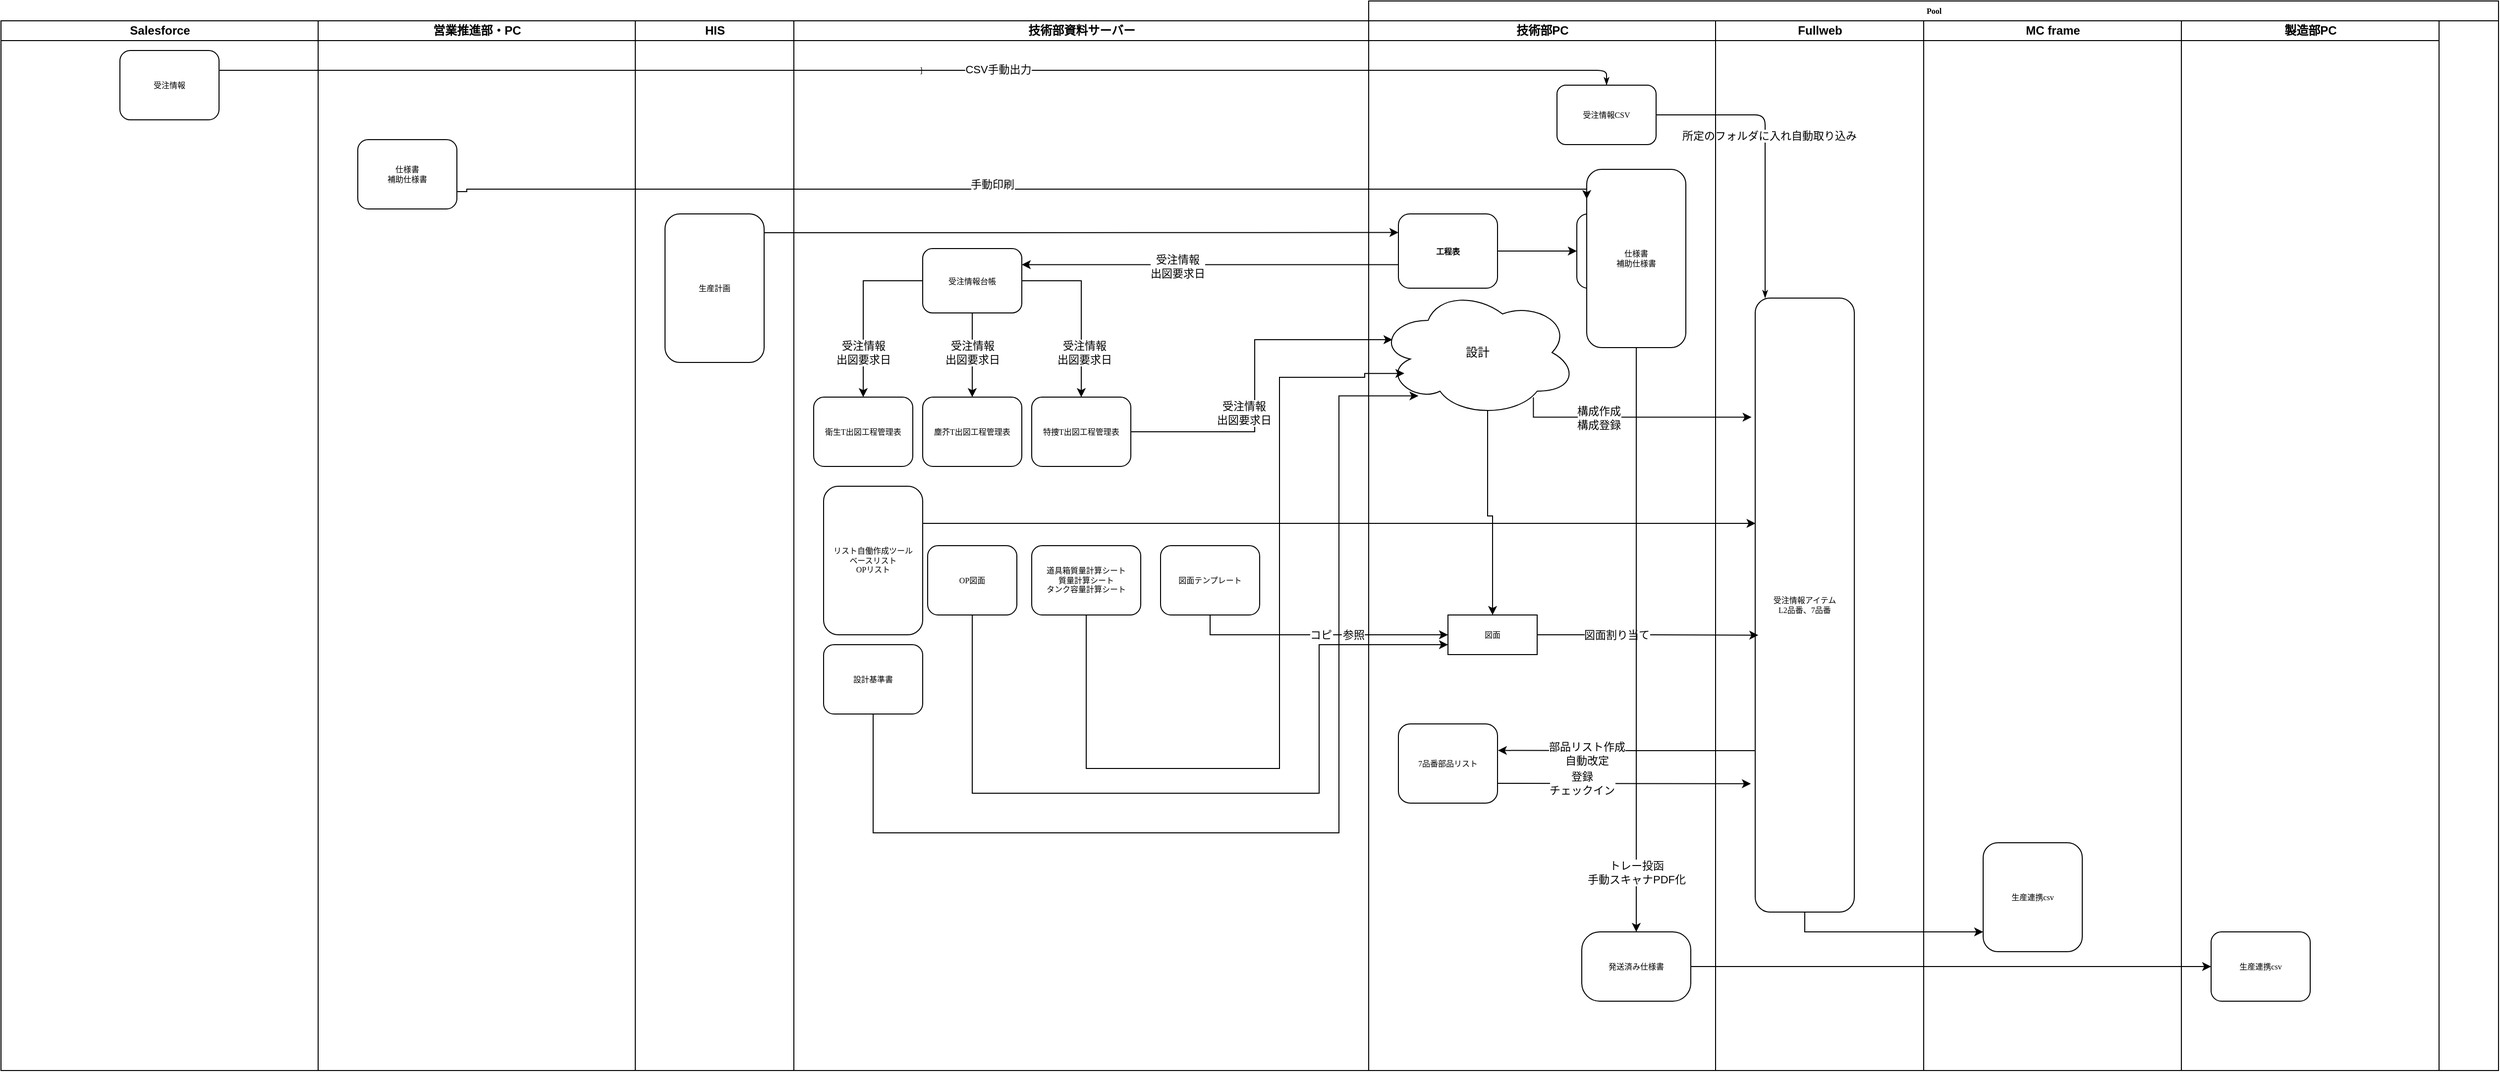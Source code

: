 <mxfile version="13.3.5" type="github" pages="2">
  <diagram name="Page-1" id="74e2e168-ea6b-b213-b513-2b3c1d86103e">
    <mxGraphModel dx="3964" dy="1194" grid="1" gridSize="10" guides="1" tooltips="1" connect="1" arrows="1" fold="1" page="1" pageScale="1" pageWidth="1100" pageHeight="850" background="#ffffff" math="0" shadow="0">
      <root>
        <mxCell id="0" />
        <mxCell id="1" parent="0" />
        <mxCell id="77e6c97f196da883-1" value="Pool" style="swimlane;html=1;childLayout=stackLayout;startSize=20;rounded=0;shadow=0;labelBackgroundColor=none;strokeWidth=1;fontFamily=Verdana;fontSize=8;align=center;" parent="1" vertex="1">
          <mxGeometry x="70" y="40" width="1140" height="1080" as="geometry" />
        </mxCell>
        <mxCell id="77e6c97f196da883-2" value="技術部PC" style="swimlane;html=1;startSize=20;" parent="77e6c97f196da883-1" vertex="1">
          <mxGeometry y="20" width="350" height="1060" as="geometry" />
        </mxCell>
        <mxCell id="Ugqpc6ZwJGnmmXGpq85y-16" style="edgeStyle=orthogonalEdgeStyle;rounded=0;orthogonalLoop=1;jettySize=auto;html=1;entryX=0.5;entryY=0;entryDx=0;entryDy=0;exitX=0.55;exitY=0.95;exitDx=0;exitDy=0;exitPerimeter=0;" edge="1" parent="77e6c97f196da883-2" source="E8Ld2rmWnYgeLToWw6Kh-31" target="E8Ld2rmWnYgeLToWw6Kh-15">
          <mxGeometry relative="1" as="geometry" />
        </mxCell>
        <mxCell id="Ugqpc6ZwJGnmmXGpq85y-61" value="" style="edgeStyle=orthogonalEdgeStyle;rounded=0;orthogonalLoop=1;jettySize=auto;html=1;" edge="1" parent="77e6c97f196da883-2" source="Ugqpc6ZwJGnmmXGpq85y-26" target="Ugqpc6ZwJGnmmXGpq85y-60">
          <mxGeometry relative="1" as="geometry" />
        </mxCell>
        <mxCell id="Ugqpc6ZwJGnmmXGpq85y-26" value="工程表" style="rounded=1;whiteSpace=wrap;html=1;shadow=0;labelBackgroundColor=none;strokeWidth=1;fontFamily=Verdana;fontSize=8;align=center;fontStyle=1" vertex="1" parent="77e6c97f196da883-2">
          <mxGeometry x="30" y="195" width="100" height="75" as="geometry" />
        </mxCell>
        <mxCell id="Ugqpc6ZwJGnmmXGpq85y-60" value="工程表" style="rounded=1;whiteSpace=wrap;html=1;shadow=0;labelBackgroundColor=none;strokeWidth=1;fontFamily=Verdana;fontSize=8;align=center;fontStyle=1" vertex="1" parent="77e6c97f196da883-2">
          <mxGeometry x="210" y="195" width="100" height="75" as="geometry" />
        </mxCell>
        <mxCell id="77e6c97f196da883-17" value="&lt;div&gt;7品番部品リスト&lt;/div&gt;" style="rounded=1;whiteSpace=wrap;html=1;shadow=0;labelBackgroundColor=none;strokeWidth=1;fontFamily=Verdana;fontSize=8;align=center;" parent="77e6c97f196da883-2" vertex="1">
          <mxGeometry x="30" y="710" width="100" height="80" as="geometry" />
        </mxCell>
        <mxCell id="E8Ld2rmWnYgeLToWw6Kh-31" value="設計" style="ellipse;shape=cloud;whiteSpace=wrap;html=1;" parent="77e6c97f196da883-2" vertex="1">
          <mxGeometry x="10" y="270" width="200" height="130" as="geometry" />
        </mxCell>
        <mxCell id="E8Ld2rmWnYgeLToWw6Kh-15" value="図面" style="rounded=1;whiteSpace=wrap;html=1;shadow=0;labelBackgroundColor=none;strokeWidth=1;fontFamily=Verdana;fontSize=8;align=center;arcSize=0;" parent="77e6c97f196da883-2" vertex="1">
          <mxGeometry x="80" y="600" width="90" height="40" as="geometry" />
        </mxCell>
        <mxCell id="77e6c97f196da883-11" value="受注情報CSV" style="rounded=1;whiteSpace=wrap;html=1;shadow=0;labelBackgroundColor=none;strokeWidth=1;fontFamily=Verdana;fontSize=8;align=center;" parent="77e6c97f196da883-2" vertex="1">
          <mxGeometry x="190" y="65" width="100" height="60" as="geometry" />
        </mxCell>
        <mxCell id="77e6c97f196da883-8" value="&lt;div&gt;仕様書&lt;/div&gt;&lt;div&gt;補助仕様書&lt;br&gt;&lt;/div&gt;" style="rounded=1;whiteSpace=wrap;html=1;shadow=0;labelBackgroundColor=none;strokeWidth=1;fontFamily=Verdana;fontSize=8;align=center;" parent="77e6c97f196da883-2" vertex="1">
          <mxGeometry x="220" y="150" width="100" height="180" as="geometry" />
        </mxCell>
        <mxCell id="77e6c97f196da883-27" style="edgeStyle=orthogonalEdgeStyle;rounded=1;html=1;labelBackgroundColor=none;startArrow=none;startFill=0;startSize=5;endArrow=classicThin;endFill=1;endSize=5;jettySize=auto;orthogonalLoop=1;strokeWidth=1;fontFamily=Verdana;fontSize=8" parent="77e6c97f196da883-1" source="77e6c97f196da883-11" target="77e6c97f196da883-9" edge="1">
          <mxGeometry relative="1" as="geometry">
            <Array as="points">
              <mxPoint x="400" y="115" />
            </Array>
          </mxGeometry>
        </mxCell>
        <mxCell id="E8Ld2rmWnYgeLToWw6Kh-10" value="所定のフォルダに入れ自動取り込み" style="edgeLabel;html=1;align=center;verticalAlign=middle;resizable=0;points=[];" parent="77e6c97f196da883-27" vertex="1" connectable="0">
          <mxGeometry x="-0.115" y="4" relative="1" as="geometry">
            <mxPoint as="offset" />
          </mxGeometry>
        </mxCell>
        <mxCell id="77e6c97f196da883-4" value="Fullweb" style="swimlane;html=1;startSize=20;" parent="77e6c97f196da883-1" vertex="1">
          <mxGeometry x="350" y="20" width="210" height="1060" as="geometry" />
        </mxCell>
        <mxCell id="77e6c97f196da883-9" value="&lt;div&gt;受注情報アイテム&lt;/div&gt;&lt;div&gt;L2品番、7品番&lt;/div&gt;" style="rounded=1;whiteSpace=wrap;html=1;shadow=0;labelBackgroundColor=none;strokeWidth=1;fontFamily=Verdana;fontSize=8;align=center;" parent="77e6c97f196da883-4" vertex="1">
          <mxGeometry x="40" y="280" width="100" height="620" as="geometry" />
        </mxCell>
        <mxCell id="E8Ld2rmWnYgeLToWw6Kh-24" value="" style="endArrow=classic;html=1;exitX=1;exitY=0.75;exitDx=0;exitDy=0;entryX=-0.044;entryY=0.791;entryDx=0;entryDy=0;entryPerimeter=0;" parent="77e6c97f196da883-1" source="77e6c97f196da883-17" target="77e6c97f196da883-9" edge="1">
          <mxGeometry width="50" height="50" relative="1" as="geometry">
            <mxPoint x="430" y="420" as="sourcePoint" />
            <mxPoint x="480" y="370" as="targetPoint" />
          </mxGeometry>
        </mxCell>
        <mxCell id="E8Ld2rmWnYgeLToWw6Kh-27" value="&lt;div&gt;登録&lt;/div&gt;&lt;div&gt;チェックイン&lt;/div&gt;" style="edgeLabel;html=1;align=center;verticalAlign=middle;resizable=0;points=[];" parent="E8Ld2rmWnYgeLToWw6Kh-24" vertex="1" connectable="0">
          <mxGeometry x="-0.15" y="3" relative="1" as="geometry">
            <mxPoint x="-23.97" y="2.82" as="offset" />
          </mxGeometry>
        </mxCell>
        <mxCell id="p1iKcBUjnyRXAquPlpA9-4" value="" style="edgeStyle=orthogonalEdgeStyle;rounded=0;orthogonalLoop=1;jettySize=auto;html=1;" parent="77e6c97f196da883-1" source="77e6c97f196da883-9" target="p1iKcBUjnyRXAquPlpA9-3" edge="1">
          <mxGeometry relative="1" as="geometry">
            <Array as="points">
              <mxPoint x="440" y="940" />
            </Array>
          </mxGeometry>
        </mxCell>
        <mxCell id="Ugqpc6ZwJGnmmXGpq85y-49" style="edgeStyle=orthogonalEdgeStyle;rounded=0;orthogonalLoop=1;jettySize=auto;html=1;entryX=0.031;entryY=0.549;entryDx=0;entryDy=0;entryPerimeter=0;" edge="1" parent="77e6c97f196da883-1" source="E8Ld2rmWnYgeLToWw6Kh-15" target="77e6c97f196da883-9">
          <mxGeometry relative="1" as="geometry" />
        </mxCell>
        <mxCell id="Ugqpc6ZwJGnmmXGpq85y-50" value="図面割り当て" style="edgeLabel;html=1;align=center;verticalAlign=middle;resizable=0;points=[];" vertex="1" connectable="0" parent="Ugqpc6ZwJGnmmXGpq85y-49">
          <mxGeometry x="-0.639" y="1" relative="1" as="geometry">
            <mxPoint x="39.44" y="1.01" as="offset" />
          </mxGeometry>
        </mxCell>
        <mxCell id="77e6c97f196da883-6" value="MC frame" style="swimlane;html=1;startSize=20;" parent="77e6c97f196da883-1" vertex="1">
          <mxGeometry x="560" y="20" width="260" height="1060" as="geometry" />
        </mxCell>
        <mxCell id="p1iKcBUjnyRXAquPlpA9-3" value="生産連携csv" style="rounded=1;whiteSpace=wrap;html=1;shadow=0;labelBackgroundColor=none;strokeWidth=1;fontFamily=Verdana;fontSize=8;align=center;" parent="77e6c97f196da883-6" vertex="1">
          <mxGeometry x="60" y="830" width="100" height="110" as="geometry" />
        </mxCell>
        <mxCell id="Ugqpc6ZwJGnmmXGpq85y-51" value="製造部PC" style="swimlane;html=1;startSize=20;" vertex="1" parent="77e6c97f196da883-1">
          <mxGeometry x="820" y="20" width="260" height="1060" as="geometry" />
        </mxCell>
        <mxCell id="Ugqpc6ZwJGnmmXGpq85y-52" value="生産連携csv" style="rounded=1;whiteSpace=wrap;html=1;shadow=0;labelBackgroundColor=none;strokeWidth=1;fontFamily=Verdana;fontSize=8;align=center;" vertex="1" parent="Ugqpc6ZwJGnmmXGpq85y-51">
          <mxGeometry x="30" y="920" width="100" height="70" as="geometry" />
        </mxCell>
        <mxCell id="Ugqpc6ZwJGnmmXGpq85y-54" style="edgeStyle=orthogonalEdgeStyle;rounded=0;orthogonalLoop=1;jettySize=auto;html=1;entryX=1.004;entryY=0.335;entryDx=0;entryDy=0;entryPerimeter=0;" edge="1" parent="77e6c97f196da883-1" source="77e6c97f196da883-9" target="77e6c97f196da883-17">
          <mxGeometry relative="1" as="geometry">
            <Array as="points">
              <mxPoint x="320" y="757" />
              <mxPoint x="320" y="757" />
            </Array>
          </mxGeometry>
        </mxCell>
        <mxCell id="Ugqpc6ZwJGnmmXGpq85y-55" value="&lt;div&gt;部品リスト作成&lt;/div&gt;&lt;div&gt;自動改定&lt;br&gt;&lt;/div&gt;" style="edgeLabel;html=1;align=center;verticalAlign=middle;resizable=0;points=[];" vertex="1" connectable="0" parent="Ugqpc6ZwJGnmmXGpq85y-54">
          <mxGeometry x="-0.312" y="-4" relative="1" as="geometry">
            <mxPoint x="-81.04" y="7.02" as="offset" />
          </mxGeometry>
        </mxCell>
        <mxCell id="Ugqpc6ZwJGnmmXGpq85y-56" style="edgeStyle=orthogonalEdgeStyle;rounded=0;orthogonalLoop=1;jettySize=auto;html=1;entryX=-0.037;entryY=0.194;entryDx=0;entryDy=0;entryPerimeter=0;exitX=0.781;exitY=0.848;exitDx=0;exitDy=0;exitPerimeter=0;" edge="1" parent="77e6c97f196da883-1" source="E8Ld2rmWnYgeLToWw6Kh-31" target="77e6c97f196da883-9">
          <mxGeometry relative="1" as="geometry">
            <Array as="points">
              <mxPoint x="166" y="420" />
            </Array>
          </mxGeometry>
        </mxCell>
        <mxCell id="Ugqpc6ZwJGnmmXGpq85y-57" value="&lt;div&gt;構成作成&lt;/div&gt;&lt;div&gt;構成登録&lt;/div&gt;" style="edgeLabel;html=1;align=center;verticalAlign=middle;resizable=0;points=[];" vertex="1" connectable="0" parent="Ugqpc6ZwJGnmmXGpq85y-56">
          <mxGeometry x="-0.287" relative="1" as="geometry">
            <mxPoint as="offset" />
          </mxGeometry>
        </mxCell>
        <mxCell id="D857qXIC6jP6g0GyQBFi-2" value="技術部資料サーバー" style="swimlane;html=1;startSize=20;" parent="1" vertex="1">
          <mxGeometry x="-510" y="60" width="580" height="1060" as="geometry" />
        </mxCell>
        <mxCell id="D857qXIC6jP6g0GyQBFi-21" value="道具箱質量計算シート&lt;br&gt;質量計算シート&lt;br&gt;タンク容量計算シート&lt;br&gt;" style="rounded=1;whiteSpace=wrap;html=1;shadow=0;labelBackgroundColor=none;strokeWidth=1;fontFamily=Verdana;fontSize=8;align=center;direction=west;" parent="D857qXIC6jP6g0GyQBFi-2" vertex="1">
          <mxGeometry x="240" y="530" width="110" height="70" as="geometry" />
        </mxCell>
        <mxCell id="E8Ld2rmWnYgeLToWw6Kh-28" value="&lt;div&gt;リスト自働作成ツール&lt;/div&gt;&lt;div&gt;ベースリスト&lt;/div&gt;&lt;div&gt;OPリスト&lt;br&gt;&lt;/div&gt;" style="rounded=1;whiteSpace=wrap;html=1;shadow=0;labelBackgroundColor=none;strokeWidth=1;fontFamily=Verdana;fontSize=8;align=center;" parent="D857qXIC6jP6g0GyQBFi-2" vertex="1">
          <mxGeometry x="30" y="470" width="100" height="150" as="geometry" />
        </mxCell>
        <mxCell id="D857qXIC6jP6g0GyQBFi-19" value="図面テンプレート" style="rounded=1;whiteSpace=wrap;html=1;shadow=0;labelBackgroundColor=none;strokeWidth=1;fontFamily=Verdana;fontSize=8;align=center;" parent="D857qXIC6jP6g0GyQBFi-2" vertex="1">
          <mxGeometry x="370" y="530" width="100" height="70" as="geometry" />
        </mxCell>
        <mxCell id="Ugqpc6ZwJGnmmXGpq85y-24" value="衛生T出図工程管理表" style="rounded=1;whiteSpace=wrap;html=1;shadow=0;labelBackgroundColor=none;strokeWidth=1;fontFamily=Verdana;fontSize=8;align=center;" vertex="1" parent="D857qXIC6jP6g0GyQBFi-2">
          <mxGeometry x="20" y="380" width="100" height="70" as="geometry" />
        </mxCell>
        <mxCell id="Ugqpc6ZwJGnmmXGpq85y-29" value="塵芥T出図工程管理表" style="rounded=1;whiteSpace=wrap;html=1;shadow=0;labelBackgroundColor=none;strokeWidth=1;fontFamily=Verdana;fontSize=8;align=center;fontStyle=0" vertex="1" parent="D857qXIC6jP6g0GyQBFi-2">
          <mxGeometry x="130" y="380" width="100" height="70" as="geometry" />
        </mxCell>
        <mxCell id="Ugqpc6ZwJGnmmXGpq85y-37" style="edgeStyle=orthogonalEdgeStyle;rounded=0;orthogonalLoop=1;jettySize=auto;html=1;entryX=0.5;entryY=0;entryDx=0;entryDy=0;" edge="1" parent="D857qXIC6jP6g0GyQBFi-2" source="Ugqpc6ZwJGnmmXGpq85y-32" target="Ugqpc6ZwJGnmmXGpq85y-24">
          <mxGeometry relative="1" as="geometry" />
        </mxCell>
        <mxCell id="Ugqpc6ZwJGnmmXGpq85y-40" value="受注情報&lt;br&gt;&lt;div&gt;出図要求日&lt;/div&gt;" style="edgeLabel;html=1;align=center;verticalAlign=middle;resizable=0;points=[];" vertex="1" connectable="0" parent="Ugqpc6ZwJGnmmXGpq85y-37">
          <mxGeometry x="-0.375" y="31" relative="1" as="geometry">
            <mxPoint x="-4.29" y="41.43" as="offset" />
          </mxGeometry>
        </mxCell>
        <mxCell id="Ugqpc6ZwJGnmmXGpq85y-38" style="edgeStyle=orthogonalEdgeStyle;rounded=0;orthogonalLoop=1;jettySize=auto;html=1;entryX=0.5;entryY=0;entryDx=0;entryDy=0;" edge="1" parent="D857qXIC6jP6g0GyQBFi-2" source="Ugqpc6ZwJGnmmXGpq85y-32" target="Ugqpc6ZwJGnmmXGpq85y-29">
          <mxGeometry relative="1" as="geometry" />
        </mxCell>
        <mxCell id="Ugqpc6ZwJGnmmXGpq85y-42" value="受注情報&lt;br&gt;&lt;div&gt;出図要求日&lt;/div&gt;" style="edgeLabel;html=1;align=center;verticalAlign=middle;resizable=0;points=[];" vertex="1" connectable="0" parent="Ugqpc6ZwJGnmmXGpq85y-38">
          <mxGeometry x="0.276" y="1" relative="1" as="geometry">
            <mxPoint x="-1" y="-14.48" as="offset" />
          </mxGeometry>
        </mxCell>
        <mxCell id="Ugqpc6ZwJGnmmXGpq85y-39" style="edgeStyle=orthogonalEdgeStyle;rounded=0;orthogonalLoop=1;jettySize=auto;html=1;entryX=0.5;entryY=0;entryDx=0;entryDy=0;" edge="1" parent="D857qXIC6jP6g0GyQBFi-2" source="Ugqpc6ZwJGnmmXGpq85y-32" target="Ugqpc6ZwJGnmmXGpq85y-35">
          <mxGeometry relative="1" as="geometry" />
        </mxCell>
        <mxCell id="Ugqpc6ZwJGnmmXGpq85y-41" value="受注情報&lt;br&gt;&lt;div&gt;出図要求日&lt;/div&gt;" style="edgeLabel;html=1;align=center;verticalAlign=middle;resizable=0;points=[];" vertex="1" connectable="0" parent="Ugqpc6ZwJGnmmXGpq85y-39">
          <mxGeometry x="0.504" y="3" relative="1" as="geometry">
            <mxPoint y="-1.31" as="offset" />
          </mxGeometry>
        </mxCell>
        <mxCell id="Ugqpc6ZwJGnmmXGpq85y-32" value="受注情報台帳" style="rounded=1;whiteSpace=wrap;html=1;shadow=0;labelBackgroundColor=none;strokeWidth=1;fontFamily=Verdana;fontSize=8;align=center;" vertex="1" parent="D857qXIC6jP6g0GyQBFi-2">
          <mxGeometry x="130" y="230" width="100" height="65" as="geometry" />
        </mxCell>
        <mxCell id="Ugqpc6ZwJGnmmXGpq85y-35" value="特捜T出図工程管理表" style="rounded=1;whiteSpace=wrap;html=1;shadow=0;labelBackgroundColor=none;strokeWidth=1;fontFamily=Verdana;fontSize=8;align=center;fontStyle=0" vertex="1" parent="D857qXIC6jP6g0GyQBFi-2">
          <mxGeometry x="240" y="380" width="100" height="70" as="geometry" />
        </mxCell>
        <mxCell id="Ugqpc6ZwJGnmmXGpq85y-47" value="OP図面" style="rounded=1;whiteSpace=wrap;html=1;shadow=0;labelBackgroundColor=none;strokeWidth=1;fontFamily=Verdana;fontSize=8;align=center;direction=west;" vertex="1" parent="D857qXIC6jP6g0GyQBFi-2">
          <mxGeometry x="135" y="530" width="90" height="70" as="geometry" />
        </mxCell>
        <mxCell id="Ugqpc6ZwJGnmmXGpq85y-58" value="設計基準書" style="rounded=1;whiteSpace=wrap;html=1;shadow=0;labelBackgroundColor=none;strokeWidth=1;fontFamily=Verdana;fontSize=8;align=center;direction=west;" vertex="1" parent="D857qXIC6jP6g0GyQBFi-2">
          <mxGeometry x="30" y="630" width="100" height="70" as="geometry" />
        </mxCell>
        <mxCell id="D857qXIC6jP6g0GyQBFi-7" value="" style="endArrow=classic;html=1;entryX=0.003;entryY=0.367;entryDx=0;entryDy=0;exitX=1;exitY=0.25;exitDx=0;exitDy=0;entryPerimeter=0;" parent="1" source="E8Ld2rmWnYgeLToWw6Kh-28" target="77e6c97f196da883-9" edge="1">
          <mxGeometry width="50" height="50" relative="1" as="geometry">
            <mxPoint x="30" y="534" as="sourcePoint" />
            <mxPoint x="370" y="550" as="targetPoint" />
          </mxGeometry>
        </mxCell>
        <mxCell id="D857qXIC6jP6g0GyQBFi-26" value="" style="edgeStyle=orthogonalEdgeStyle;rounded=0;orthogonalLoop=1;jettySize=auto;html=1;entryX=0;entryY=0.5;entryDx=0;entryDy=0;" parent="1" source="D857qXIC6jP6g0GyQBFi-19" target="E8Ld2rmWnYgeLToWw6Kh-15" edge="1">
          <mxGeometry relative="1" as="geometry">
            <mxPoint x="150" y="670" as="targetPoint" />
            <Array as="points">
              <mxPoint x="50" y="680" />
              <mxPoint x="50" y="680" />
            </Array>
          </mxGeometry>
        </mxCell>
        <mxCell id="D857qXIC6jP6g0GyQBFi-28" value="コピー参照" style="edgeLabel;html=1;align=center;verticalAlign=middle;resizable=0;points=[];" parent="D857qXIC6jP6g0GyQBFi-26" vertex="1" connectable="0">
          <mxGeometry x="-0.74" y="1" relative="1" as="geometry">
            <mxPoint x="114" y="1" as="offset" />
          </mxGeometry>
        </mxCell>
        <mxCell id="D857qXIC6jP6g0GyQBFi-29" style="edgeStyle=orthogonalEdgeStyle;rounded=0;orthogonalLoop=1;jettySize=auto;html=1;entryX=0.13;entryY=0.662;entryDx=0;entryDy=0;entryPerimeter=0;" parent="1" source="D857qXIC6jP6g0GyQBFi-21" edge="1" target="E8Ld2rmWnYgeLToWw6Kh-31">
          <mxGeometry relative="1" as="geometry">
            <mxPoint x="50" y="420" as="targetPoint" />
            <Array as="points">
              <mxPoint x="-20" y="815" />
              <mxPoint x="-20" y="420" />
              <mxPoint x="66" y="420" />
            </Array>
          </mxGeometry>
        </mxCell>
        <mxCell id="77e6c97f196da883-7" value="HIS" style="swimlane;html=1;startSize=20;" parent="1" vertex="1">
          <mxGeometry x="-670" y="60" width="160" height="1060" as="geometry" />
        </mxCell>
        <mxCell id="Ugqpc6ZwJGnmmXGpq85y-2" value="生産計画" style="rounded=1;whiteSpace=wrap;html=1;shadow=0;labelBackgroundColor=none;strokeWidth=1;fontFamily=Verdana;fontSize=8;align=center;" vertex="1" parent="77e6c97f196da883-7">
          <mxGeometry x="30" y="195" width="100" height="150" as="geometry" />
        </mxCell>
        <mxCell id="Ugqpc6ZwJGnmmXGpq85y-3" style="edgeStyle=orthogonalEdgeStyle;rounded=0;orthogonalLoop=1;jettySize=auto;html=1;exitX=0;exitY=0.5;exitDx=0;exitDy=0;entryX=1;entryY=0.25;entryDx=0;entryDy=0;" edge="1" parent="1" source="Ugqpc6ZwJGnmmXGpq85y-26" target="Ugqpc6ZwJGnmmXGpq85y-32">
          <mxGeometry relative="1" as="geometry">
            <mxPoint x="-280" y="340" as="targetPoint" />
            <Array as="points">
              <mxPoint x="100" y="306" />
            </Array>
          </mxGeometry>
        </mxCell>
        <mxCell id="Ugqpc6ZwJGnmmXGpq85y-4" value="&lt;div&gt;受注情報&lt;/div&gt;&lt;div&gt;出図要求日&lt;br&gt;&lt;/div&gt;" style="edgeLabel;html=1;align=center;verticalAlign=middle;resizable=0;points=[];" vertex="1" connectable="0" parent="Ugqpc6ZwJGnmmXGpq85y-3">
          <mxGeometry x="0.207" y="1" relative="1" as="geometry">
            <mxPoint as="offset" />
          </mxGeometry>
        </mxCell>
        <mxCell id="77e6c97f196da883-26" value="]" style="edgeStyle=orthogonalEdgeStyle;rounded=1;html=1;labelBackgroundColor=none;startArrow=none;startFill=0;startSize=5;endArrow=classicThin;endFill=1;endSize=5;jettySize=auto;orthogonalLoop=1;strokeWidth=1;fontFamily=Verdana;fontSize=8" parent="1" source="Ugqpc6ZwJGnmmXGpq85y-13" target="77e6c97f196da883-11" edge="1">
          <mxGeometry relative="1" as="geometry">
            <Array as="points">
              <mxPoint x="310" y="110" />
            </Array>
          </mxGeometry>
        </mxCell>
        <mxCell id="Ugqpc6ZwJGnmmXGpq85y-15" value="CSV手動出力" style="edgeLabel;html=1;align=center;verticalAlign=middle;resizable=0;points=[];" vertex="1" connectable="0" parent="77e6c97f196da883-26">
          <mxGeometry x="0.11" y="1" relative="1" as="geometry">
            <mxPoint as="offset" />
          </mxGeometry>
        </mxCell>
        <mxCell id="Ugqpc6ZwJGnmmXGpq85y-20" value="Salesforce" style="swimlane;html=1;startSize=20;" vertex="1" parent="1">
          <mxGeometry x="-1310" y="60" width="320" height="1060" as="geometry" />
        </mxCell>
        <mxCell id="Ugqpc6ZwJGnmmXGpq85y-13" value="受注情報" style="rounded=1;whiteSpace=wrap;html=1;shadow=0;labelBackgroundColor=none;strokeWidth=1;fontFamily=Verdana;fontSize=8;align=center;" vertex="1" parent="Ugqpc6ZwJGnmmXGpq85y-20">
          <mxGeometry x="120" y="30" width="100" height="70" as="geometry" />
        </mxCell>
        <mxCell id="77e6c97f196da883-3" value="営業推進部・PC" style="swimlane;html=1;startSize=20;" parent="1" vertex="1">
          <mxGeometry x="-990" y="60" width="320" height="1060" as="geometry" />
        </mxCell>
        <mxCell id="Ugqpc6ZwJGnmmXGpq85y-21" value="&lt;div&gt;仕様書&lt;/div&gt;&lt;div&gt;補助仕様書&lt;br&gt;&lt;/div&gt;" style="rounded=1;whiteSpace=wrap;html=1;shadow=0;labelBackgroundColor=none;strokeWidth=1;fontFamily=Verdana;fontSize=8;align=center;" vertex="1" parent="77e6c97f196da883-3">
          <mxGeometry x="40" y="120" width="100" height="70" as="geometry" />
        </mxCell>
        <mxCell id="Ugqpc6ZwJGnmmXGpq85y-22" style="edgeStyle=orthogonalEdgeStyle;rounded=0;orthogonalLoop=1;jettySize=auto;html=1;exitX=1;exitY=0.75;exitDx=0;exitDy=0;" edge="1" parent="1" source="Ugqpc6ZwJGnmmXGpq85y-21">
          <mxGeometry relative="1" as="geometry">
            <mxPoint x="290" y="240" as="targetPoint" />
            <Array as="points">
              <mxPoint x="-840" y="230" />
              <mxPoint x="290" y="230" />
            </Array>
          </mxGeometry>
        </mxCell>
        <mxCell id="Ugqpc6ZwJGnmmXGpq85y-23" value="手動印刷" style="edgeLabel;html=1;align=center;verticalAlign=middle;resizable=0;points=[];" vertex="1" connectable="0" parent="Ugqpc6ZwJGnmmXGpq85y-22">
          <mxGeometry x="-0.229" y="6" relative="1" as="geometry">
            <mxPoint x="98" y="1" as="offset" />
          </mxGeometry>
        </mxCell>
        <mxCell id="Ugqpc6ZwJGnmmXGpq85y-53" style="edgeStyle=orthogonalEdgeStyle;rounded=0;orthogonalLoop=1;jettySize=auto;html=1;" edge="1" parent="1" source="p1iKcBUjnyRXAquPlpA9-5" target="Ugqpc6ZwJGnmmXGpq85y-52">
          <mxGeometry relative="1" as="geometry" />
        </mxCell>
        <mxCell id="p1iKcBUjnyRXAquPlpA9-5" value="発送済み仕様書&lt;br&gt;" style="rounded=1;whiteSpace=wrap;html=1;shadow=0;labelBackgroundColor=none;strokeWidth=1;fontFamily=Verdana;fontSize=8;align=center;arcSize=26;" parent="1" vertex="1">
          <mxGeometry x="285" y="980" width="110" height="70" as="geometry" />
        </mxCell>
        <mxCell id="Ugqpc6ZwJGnmmXGpq85y-30" style="edgeStyle=orthogonalEdgeStyle;rounded=0;orthogonalLoop=1;jettySize=auto;html=1;entryX=0.5;entryY=0;entryDx=0;entryDy=0;" edge="1" parent="1" source="77e6c97f196da883-8" target="p1iKcBUjnyRXAquPlpA9-5">
          <mxGeometry relative="1" as="geometry" />
        </mxCell>
        <mxCell id="Ugqpc6ZwJGnmmXGpq85y-31" value="&lt;div&gt;トレー投函&lt;/div&gt;&lt;div&gt;手動スキャナPDF化&lt;br&gt;&lt;/div&gt;" style="edgeLabel;html=1;align=center;verticalAlign=middle;resizable=0;points=[];" vertex="1" connectable="0" parent="Ugqpc6ZwJGnmmXGpq85y-30">
          <mxGeometry x="-0.263" y="4" relative="1" as="geometry">
            <mxPoint x="-4" y="312" as="offset" />
          </mxGeometry>
        </mxCell>
        <mxCell id="Ugqpc6ZwJGnmmXGpq85y-36" style="edgeStyle=orthogonalEdgeStyle;rounded=0;orthogonalLoop=1;jettySize=auto;html=1;entryX=0;entryY=0.25;entryDx=0;entryDy=0;" edge="1" parent="1" source="Ugqpc6ZwJGnmmXGpq85y-2" target="Ugqpc6ZwJGnmmXGpq85y-26">
          <mxGeometry relative="1" as="geometry">
            <Array as="points">
              <mxPoint x="-360" y="274" />
              <mxPoint x="-360" y="274" />
            </Array>
          </mxGeometry>
        </mxCell>
        <mxCell id="Ugqpc6ZwJGnmmXGpq85y-45" style="edgeStyle=orthogonalEdgeStyle;rounded=0;orthogonalLoop=1;jettySize=auto;html=1;entryX=0.07;entryY=0.4;entryDx=0;entryDy=0;entryPerimeter=0;" edge="1" parent="1" source="Ugqpc6ZwJGnmmXGpq85y-35" target="E8Ld2rmWnYgeLToWw6Kh-31">
          <mxGeometry relative="1" as="geometry" />
        </mxCell>
        <mxCell id="Ugqpc6ZwJGnmmXGpq85y-46" value="&lt;div&gt;受注情報&lt;/div&gt;&lt;div&gt;出図要求日&lt;br&gt;&lt;/div&gt;" style="edgeLabel;html=1;align=center;verticalAlign=middle;resizable=0;points=[];" vertex="1" connectable="0" parent="Ugqpc6ZwJGnmmXGpq85y-45">
          <mxGeometry x="-0.363" y="19" relative="1" as="geometry">
            <mxPoint as="offset" />
          </mxGeometry>
        </mxCell>
        <mxCell id="Ugqpc6ZwJGnmmXGpq85y-48" style="edgeStyle=orthogonalEdgeStyle;rounded=0;orthogonalLoop=1;jettySize=auto;html=1;entryX=0;entryY=0.75;entryDx=0;entryDy=0;" edge="1" parent="1" source="Ugqpc6ZwJGnmmXGpq85y-47" target="E8Ld2rmWnYgeLToWw6Kh-15">
          <mxGeometry relative="1" as="geometry">
            <Array as="points">
              <mxPoint x="-330" y="840" />
              <mxPoint x="20" y="840" />
              <mxPoint x="20" y="690" />
            </Array>
          </mxGeometry>
        </mxCell>
        <mxCell id="Ugqpc6ZwJGnmmXGpq85y-59" style="edgeStyle=orthogonalEdgeStyle;rounded=0;orthogonalLoop=1;jettySize=auto;html=1;entryX=0.201;entryY=0.837;entryDx=0;entryDy=0;entryPerimeter=0;" edge="1" parent="1" source="Ugqpc6ZwJGnmmXGpq85y-58" target="E8Ld2rmWnYgeLToWw6Kh-31">
          <mxGeometry relative="1" as="geometry">
            <Array as="points">
              <mxPoint x="-430" y="880" />
              <mxPoint x="40" y="880" />
              <mxPoint x="40" y="439" />
            </Array>
          </mxGeometry>
        </mxCell>
      </root>
    </mxGraphModel>
  </diagram>
  <diagram id="W3ZEdUbSjzD64EZ-ZzmH" name="Page-2">
    
    <mxGraphModel dx="380" dy="503" grid="1" gridSize="10" guides="1" tooltips="1" connect="1" arrows="1" fold="1" page="1" pageScale="1" pageWidth="827" pageHeight="1169" math="0" shadow="0">
      
      <root>
        
        <mxCell id="WbjMgv4M7i0UafWP87rY-0" />
        
        <mxCell id="WbjMgv4M7i0UafWP87rY-1" parent="WbjMgv4M7i0UafWP87rY-0" />
        
      </root>
      
    </mxGraphModel>
    
  </diagram>
</mxfile>
